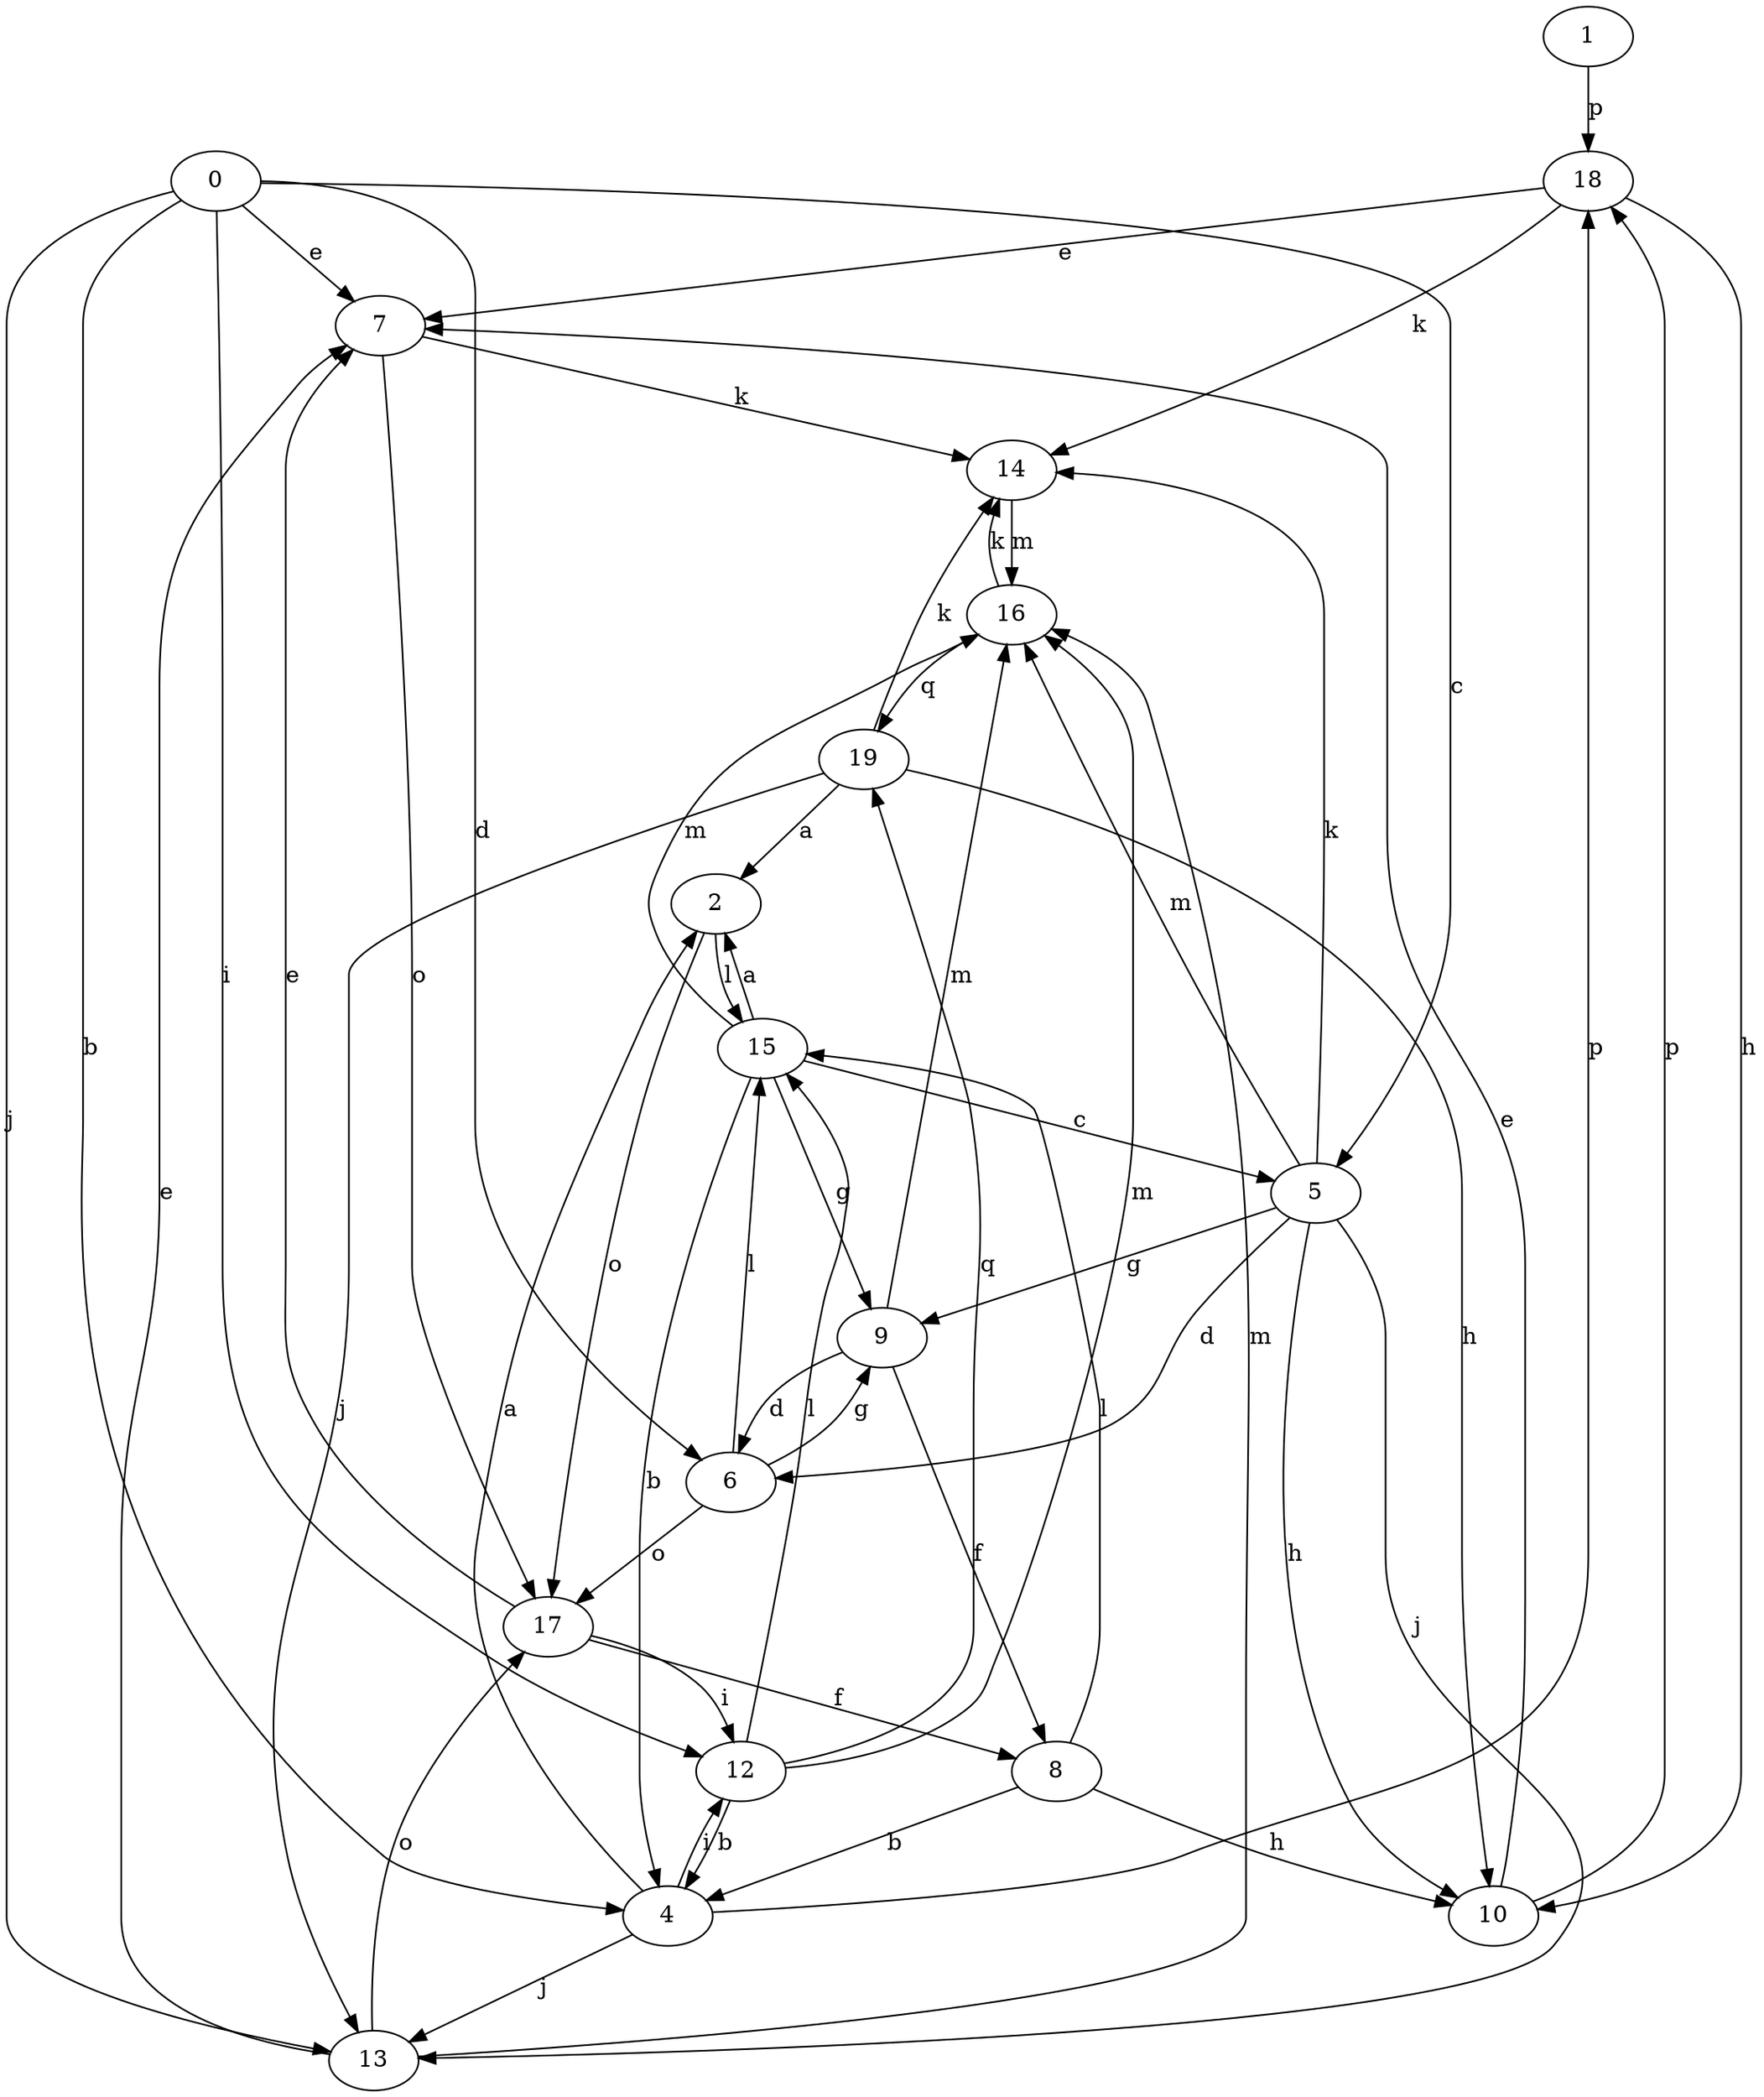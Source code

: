 strict digraph  {
1;
2;
4;
5;
0;
6;
7;
8;
9;
10;
12;
13;
14;
15;
16;
17;
18;
19;
1 -> 18  [label=p];
2 -> 15  [label=l];
2 -> 17  [label=o];
4 -> 2  [label=a];
4 -> 12  [label=i];
4 -> 13  [label=j];
4 -> 18  [label=p];
5 -> 6  [label=d];
5 -> 9  [label=g];
5 -> 10  [label=h];
5 -> 13  [label=j];
5 -> 14  [label=k];
5 -> 16  [label=m];
0 -> 4  [label=b];
0 -> 5  [label=c];
0 -> 6  [label=d];
0 -> 7  [label=e];
0 -> 12  [label=i];
0 -> 13  [label=j];
6 -> 9  [label=g];
6 -> 15  [label=l];
6 -> 17  [label=o];
7 -> 14  [label=k];
7 -> 17  [label=o];
8 -> 4  [label=b];
8 -> 10  [label=h];
8 -> 15  [label=l];
9 -> 6  [label=d];
9 -> 8  [label=f];
9 -> 16  [label=m];
10 -> 7  [label=e];
10 -> 18  [label=p];
12 -> 4  [label=b];
12 -> 15  [label=l];
12 -> 16  [label=m];
12 -> 19  [label=q];
13 -> 7  [label=e];
13 -> 16  [label=m];
13 -> 17  [label=o];
14 -> 16  [label=m];
15 -> 2  [label=a];
15 -> 4  [label=b];
15 -> 5  [label=c];
15 -> 9  [label=g];
15 -> 16  [label=m];
16 -> 14  [label=k];
16 -> 19  [label=q];
17 -> 7  [label=e];
17 -> 8  [label=f];
17 -> 12  [label=i];
18 -> 7  [label=e];
18 -> 10  [label=h];
18 -> 14  [label=k];
19 -> 2  [label=a];
19 -> 10  [label=h];
19 -> 13  [label=j];
19 -> 14  [label=k];
}

